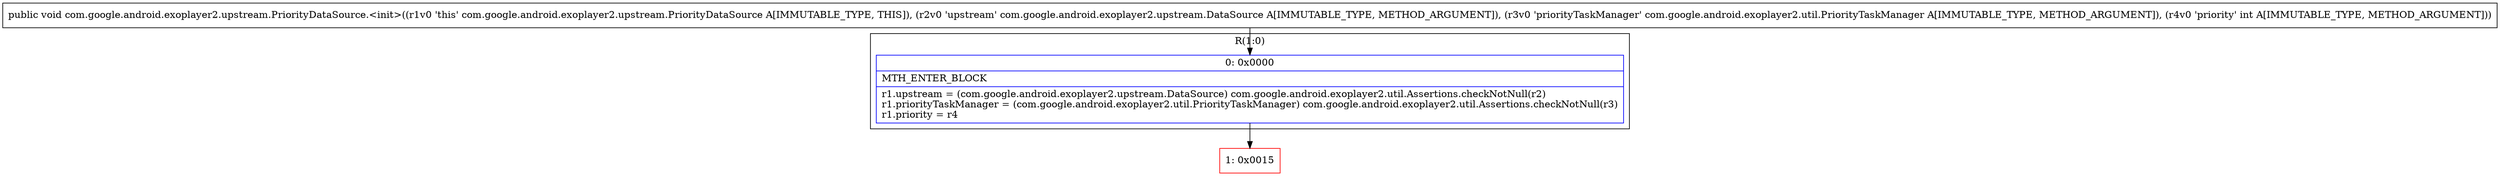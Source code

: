 digraph "CFG forcom.google.android.exoplayer2.upstream.PriorityDataSource.\<init\>(Lcom\/google\/android\/exoplayer2\/upstream\/DataSource;Lcom\/google\/android\/exoplayer2\/util\/PriorityTaskManager;I)V" {
subgraph cluster_Region_290904877 {
label = "R(1:0)";
node [shape=record,color=blue];
Node_0 [shape=record,label="{0\:\ 0x0000|MTH_ENTER_BLOCK\l|r1.upstream = (com.google.android.exoplayer2.upstream.DataSource) com.google.android.exoplayer2.util.Assertions.checkNotNull(r2)\lr1.priorityTaskManager = (com.google.android.exoplayer2.util.PriorityTaskManager) com.google.android.exoplayer2.util.Assertions.checkNotNull(r3)\lr1.priority = r4\l}"];
}
Node_1 [shape=record,color=red,label="{1\:\ 0x0015}"];
MethodNode[shape=record,label="{public void com.google.android.exoplayer2.upstream.PriorityDataSource.\<init\>((r1v0 'this' com.google.android.exoplayer2.upstream.PriorityDataSource A[IMMUTABLE_TYPE, THIS]), (r2v0 'upstream' com.google.android.exoplayer2.upstream.DataSource A[IMMUTABLE_TYPE, METHOD_ARGUMENT]), (r3v0 'priorityTaskManager' com.google.android.exoplayer2.util.PriorityTaskManager A[IMMUTABLE_TYPE, METHOD_ARGUMENT]), (r4v0 'priority' int A[IMMUTABLE_TYPE, METHOD_ARGUMENT])) }"];
MethodNode -> Node_0;
Node_0 -> Node_1;
}

